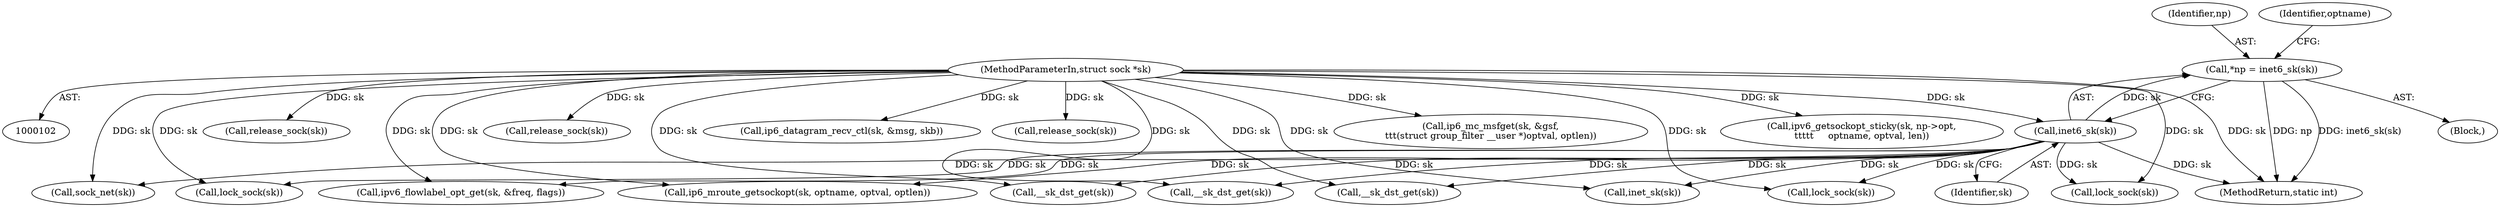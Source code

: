 digraph "0_linux_45f6fad84cc305103b28d73482b344d7f5b76f39_10@pointer" {
"1000111" [label="(Call,*np = inet6_sk(sk))"];
"1000113" [label="(Call,inet6_sk(sk))"];
"1000103" [label="(MethodParameterIn,struct sock *sk)"];
"1000817" [label="(Call,sock_net(sk))"];
"1000583" [label="(Call,lock_sock(sk))"];
"1000114" [label="(Identifier,sk)"];
"1000757" [label="(Call,inet_sk(sk))"];
"1000113" [label="(Call,inet6_sk(sk))"];
"1000111" [label="(Call,*np = inet6_sk(sk))"];
"1000595" [label="(Call,release_sock(sk))"];
"1000799" [label="(Call,__sk_dst_get(sk))"];
"1000112" [label="(Identifier,np)"];
"1000103" [label="(MethodParameterIn,struct sock *sk)"];
"1000716" [label="(Call,__sk_dst_get(sk))"];
"1001032" [label="(MethodReturn,static int)"];
"1000489" [label="(Call,__sk_dst_get(sk))"];
"1000259" [label="(Call,ip6_datagram_recv_ctl(sk, &msg, skb))"];
"1000264" [label="(Call,release_sock(sk))"];
"1000121" [label="(Call,ip6_mroute_getsockopt(sk, optname, optval, optlen))"];
"1000119" [label="(Identifier,optname)"];
"1000218" [label="(Call,release_sock(sk))"];
"1000250" [label="(Call,lock_sock(sk))"];
"1000210" [label="(Call,ip6_mc_msfget(sk, &gsf,\n\t\t\t(struct group_filter __user *)optval, optlen))"];
"1000109" [label="(Block,)"];
"1000918" [label="(Call,ipv6_flowlabel_opt_get(sk, &freq, flags))"];
"1000587" [label="(Call,ipv6_getsockopt_sticky(sk, np->opt,\n\t\t\t\t\t     optname, optval, len))"];
"1000206" [label="(Call,lock_sock(sk))"];
"1000111" -> "1000109"  [label="AST: "];
"1000111" -> "1000113"  [label="CFG: "];
"1000112" -> "1000111"  [label="AST: "];
"1000113" -> "1000111"  [label="AST: "];
"1000119" -> "1000111"  [label="CFG: "];
"1000111" -> "1001032"  [label="DDG: np"];
"1000111" -> "1001032"  [label="DDG: inet6_sk(sk)"];
"1000113" -> "1000111"  [label="DDG: sk"];
"1000113" -> "1000114"  [label="CFG: "];
"1000114" -> "1000113"  [label="AST: "];
"1000113" -> "1001032"  [label="DDG: sk"];
"1000103" -> "1000113"  [label="DDG: sk"];
"1000113" -> "1000121"  [label="DDG: sk"];
"1000113" -> "1000206"  [label="DDG: sk"];
"1000113" -> "1000250"  [label="DDG: sk"];
"1000113" -> "1000489"  [label="DDG: sk"];
"1000113" -> "1000583"  [label="DDG: sk"];
"1000113" -> "1000716"  [label="DDG: sk"];
"1000113" -> "1000757"  [label="DDG: sk"];
"1000113" -> "1000799"  [label="DDG: sk"];
"1000113" -> "1000817"  [label="DDG: sk"];
"1000113" -> "1000918"  [label="DDG: sk"];
"1000103" -> "1000102"  [label="AST: "];
"1000103" -> "1001032"  [label="DDG: sk"];
"1000103" -> "1000121"  [label="DDG: sk"];
"1000103" -> "1000206"  [label="DDG: sk"];
"1000103" -> "1000210"  [label="DDG: sk"];
"1000103" -> "1000218"  [label="DDG: sk"];
"1000103" -> "1000250"  [label="DDG: sk"];
"1000103" -> "1000259"  [label="DDG: sk"];
"1000103" -> "1000264"  [label="DDG: sk"];
"1000103" -> "1000489"  [label="DDG: sk"];
"1000103" -> "1000583"  [label="DDG: sk"];
"1000103" -> "1000587"  [label="DDG: sk"];
"1000103" -> "1000595"  [label="DDG: sk"];
"1000103" -> "1000716"  [label="DDG: sk"];
"1000103" -> "1000757"  [label="DDG: sk"];
"1000103" -> "1000799"  [label="DDG: sk"];
"1000103" -> "1000817"  [label="DDG: sk"];
"1000103" -> "1000918"  [label="DDG: sk"];
}
